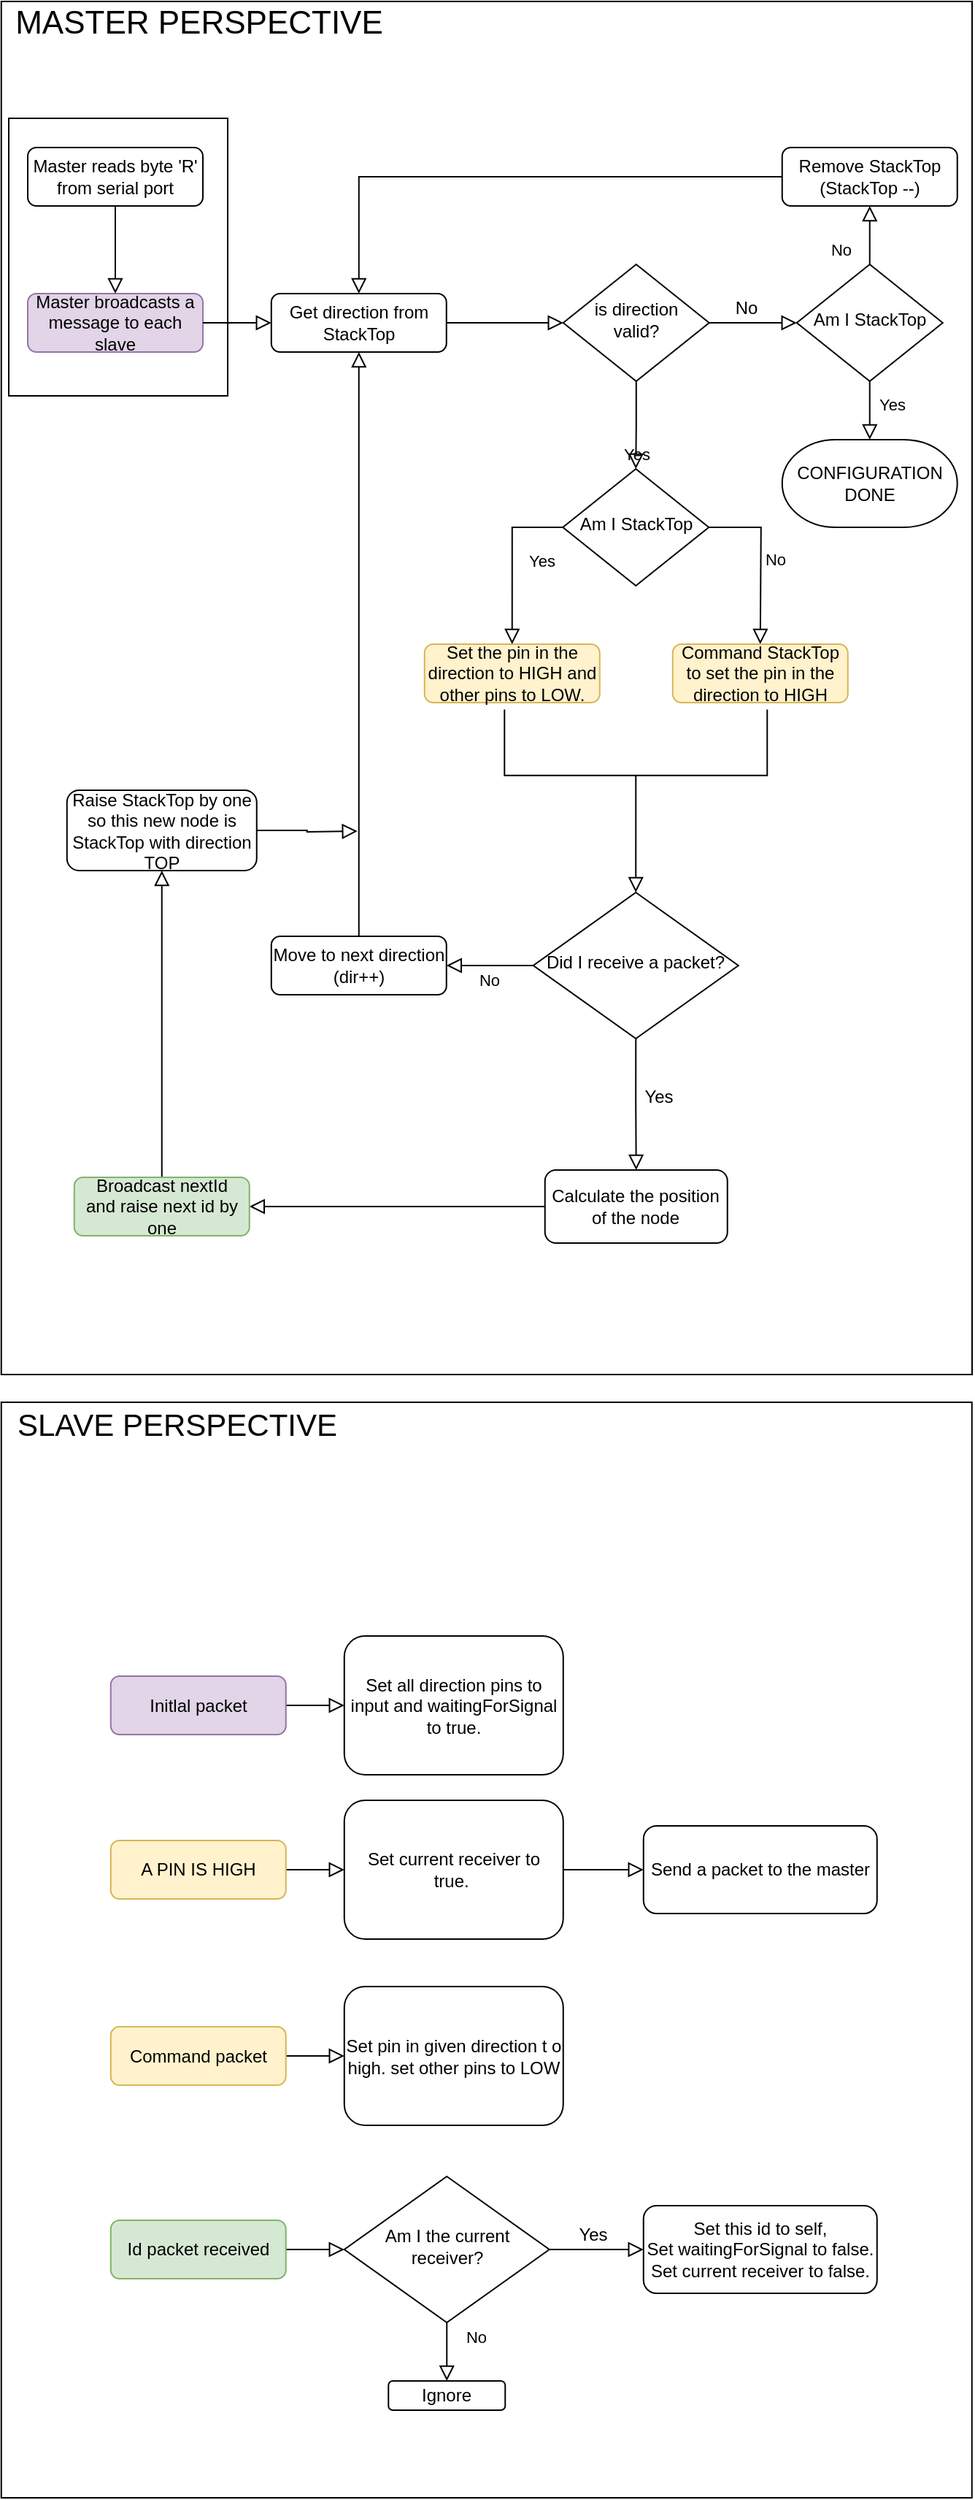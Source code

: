 <mxfile version="14.8.0" type="device"><diagram id="C5RBs43oDa-KdzZeNtuy" name="Page-1"><mxGraphModel dx="3716" dy="1122" grid="1" gridSize="10" guides="1" tooltips="1" connect="1" arrows="1" fold="1" page="1" pageScale="1" pageWidth="827" pageHeight="1169" math="0" shadow="0"><root><mxCell id="WIyWlLk6GJQsqaUBKTNV-0"/><mxCell id="WIyWlLk6GJQsqaUBKTNV-1" parent="WIyWlLk6GJQsqaUBKTNV-0"/><mxCell id="qq7VCsL5Ztu8LXVthiKL-146" value="" style="rounded=0;whiteSpace=wrap;html=1;shadow=0;glass=0;fontSize=12;strokeColor=#000000;strokeWidth=1;align=center;fillColor=none;" parent="WIyWlLk6GJQsqaUBKTNV-1" vertex="1"><mxGeometry x="-965.12" y="1379" width="665" height="750" as="geometry"/></mxCell><mxCell id="qq7VCsL5Ztu8LXVthiKL-145" value="" style="rounded=0;whiteSpace=wrap;html=1;shadow=0;glass=0;fontSize=12;strokeColor=#000000;strokeWidth=1;align=center;fillColor=none;" parent="WIyWlLk6GJQsqaUBKTNV-1" vertex="1"><mxGeometry x="-965.12" y="420" width="665.12" height="940" as="geometry"/></mxCell><mxCell id="WIyWlLk6GJQsqaUBKTNV-3" value="Master broadcasts a message to each slave" style="rounded=1;whiteSpace=wrap;html=1;fontSize=12;glass=0;strokeWidth=1;shadow=0;fillColor=#e1d5e7;strokeColor=#9673a6;" parent="WIyWlLk6GJQsqaUBKTNV-1" vertex="1"><mxGeometry x="-947" y="620" width="120" height="40" as="geometry"/></mxCell><mxCell id="WIyWlLk6GJQsqaUBKTNV-4" value="Yes" style="rounded=0;html=1;jettySize=auto;orthogonalLoop=1;fontSize=11;endArrow=block;endFill=0;endSize=8;strokeWidth=1;shadow=0;labelBackgroundColor=none;edgeStyle=orthogonalEdgeStyle;entryX=0.5;entryY=0;entryDx=0;entryDy=0;" parent="WIyWlLk6GJQsqaUBKTNV-1" source="WIyWlLk6GJQsqaUBKTNV-6" target="qq7VCsL5Ztu8LXVthiKL-44" edge="1"><mxGeometry y="20" relative="1" as="geometry"><mxPoint as="offset"/><mxPoint x="-527.12" y="770" as="targetPoint"/></mxGeometry></mxCell><mxCell id="WIyWlLk6GJQsqaUBKTNV-5" value="No" style="edgeStyle=orthogonalEdgeStyle;rounded=0;html=1;jettySize=auto;orthogonalLoop=1;fontSize=11;endArrow=block;endFill=0;endSize=8;strokeWidth=1;shadow=0;labelBackgroundColor=none;exitX=0.5;exitY=0;exitDx=0;exitDy=0;" parent="WIyWlLk6GJQsqaUBKTNV-1" source="qq7VCsL5Ztu8LXVthiKL-32" target="WIyWlLk6GJQsqaUBKTNV-7" edge="1"><mxGeometry x="-0.5" y="20" relative="1" as="geometry"><mxPoint as="offset"/></mxGeometry></mxCell><mxCell id="qq7VCsL5Ztu8LXVthiKL-33" style="edgeStyle=orthogonalEdgeStyle;rounded=0;orthogonalLoop=1;jettySize=auto;html=1;exitX=1;exitY=0.5;exitDx=0;exitDy=0;entryX=0;entryY=0.5;entryDx=0;entryDy=0;fontSize=12;endArrow=block;endFill=0;endSize=8;" parent="WIyWlLk6GJQsqaUBKTNV-1" source="WIyWlLk6GJQsqaUBKTNV-6" target="qq7VCsL5Ztu8LXVthiKL-32" edge="1"><mxGeometry relative="1" as="geometry"/></mxCell><mxCell id="WIyWlLk6GJQsqaUBKTNV-6" value="is direction valid?" style="rhombus;whiteSpace=wrap;html=1;shadow=0;fontFamily=Helvetica;fontSize=12;align=center;strokeWidth=1;spacing=6;spacingTop=-4;" parent="WIyWlLk6GJQsqaUBKTNV-1" vertex="1"><mxGeometry x="-580.12" y="600" width="100" height="80" as="geometry"/></mxCell><mxCell id="qq7VCsL5Ztu8LXVthiKL-36" style="edgeStyle=orthogonalEdgeStyle;rounded=0;orthogonalLoop=1;jettySize=auto;html=1;exitX=0;exitY=0.5;exitDx=0;exitDy=0;entryX=0.5;entryY=0;entryDx=0;entryDy=0;fontSize=12;endArrow=block;endFill=0;endSize=8;" parent="WIyWlLk6GJQsqaUBKTNV-1" source="WIyWlLk6GJQsqaUBKTNV-7" target="qq7VCsL5Ztu8LXVthiKL-9" edge="1"><mxGeometry relative="1" as="geometry"><Array as="points"><mxPoint x="-720" y="540"/></Array></mxGeometry></mxCell><mxCell id="WIyWlLk6GJQsqaUBKTNV-7" value="Remove StackTop (StackTop --)" style="rounded=1;whiteSpace=wrap;html=1;fontSize=12;glass=0;strokeWidth=1;shadow=0;" parent="WIyWlLk6GJQsqaUBKTNV-1" vertex="1"><mxGeometry x="-430.12" y="520" width="120" height="40" as="geometry"/></mxCell><mxCell id="qq7VCsL5Ztu8LXVthiKL-1" style="edgeStyle=orthogonalEdgeStyle;rounded=0;orthogonalLoop=1;jettySize=auto;html=1;exitX=0.5;exitY=1;exitDx=0;exitDy=0;endArrow=block;endFill=0;endSize=8;entryX=0.5;entryY=0;entryDx=0;entryDy=0;" parent="WIyWlLk6GJQsqaUBKTNV-1" source="qq7VCsL5Ztu8LXVthiKL-0" target="WIyWlLk6GJQsqaUBKTNV-3" edge="1"><mxGeometry relative="1" as="geometry"><mxPoint x="-905.12" y="620" as="targetPoint"/><Array as="points"/></mxGeometry></mxCell><mxCell id="qq7VCsL5Ztu8LXVthiKL-0" value="Master reads byte 'R' from serial port" style="rounded=1;whiteSpace=wrap;html=1;fontSize=12;glass=0;strokeWidth=1;shadow=0;" parent="WIyWlLk6GJQsqaUBKTNV-1" vertex="1"><mxGeometry x="-947" y="520" width="120" height="40" as="geometry"/></mxCell><mxCell id="qq7VCsL5Ztu8LXVthiKL-10" style="edgeStyle=orthogonalEdgeStyle;rounded=0;orthogonalLoop=1;jettySize=auto;html=1;entryX=0;entryY=0.5;entryDx=0;entryDy=0;fontSize=17;endArrow=block;endFill=0;endSize=8;startArrow=none;exitX=1;exitY=0.5;exitDx=0;exitDy=0;" parent="WIyWlLk6GJQsqaUBKTNV-1" source="WIyWlLk6GJQsqaUBKTNV-3" target="qq7VCsL5Ztu8LXVthiKL-9" edge="1"><mxGeometry relative="1" as="geometry"><mxPoint x="-845.12" y="640" as="sourcePoint"/><mxPoint x="-785.12" y="640" as="targetPoint"/></mxGeometry></mxCell><mxCell id="qq7VCsL5Ztu8LXVthiKL-11" style="edgeStyle=orthogonalEdgeStyle;rounded=0;orthogonalLoop=1;jettySize=auto;html=1;exitX=1;exitY=0.5;exitDx=0;exitDy=0;entryX=0;entryY=0.5;entryDx=0;entryDy=0;fontSize=17;endArrow=block;endFill=0;endSize=8;" parent="WIyWlLk6GJQsqaUBKTNV-1" source="qq7VCsL5Ztu8LXVthiKL-9" target="WIyWlLk6GJQsqaUBKTNV-6" edge="1"><mxGeometry relative="1" as="geometry"/></mxCell><mxCell id="qq7VCsL5Ztu8LXVthiKL-9" value="Get direction from StackTop" style="rounded=1;whiteSpace=wrap;html=1;fontSize=12;glass=0;strokeWidth=1;shadow=0;" parent="WIyWlLk6GJQsqaUBKTNV-1" vertex="1"><mxGeometry x="-780.12" y="620" width="120" height="40" as="geometry"/></mxCell><mxCell id="qq7VCsL5Ztu8LXVthiKL-15" value="Set the pin in the direction to HIGH and other pins to LOW." style="rounded=1;whiteSpace=wrap;html=1;fontSize=12;glass=0;strokeWidth=1;shadow=0;fillColor=#fff2cc;strokeColor=#d6b656;" parent="WIyWlLk6GJQsqaUBKTNV-1" vertex="1"><mxGeometry x="-675.12" y="860" width="120" height="40" as="geometry"/></mxCell><mxCell id="qq7VCsL5Ztu8LXVthiKL-70" style="edgeStyle=orthogonalEdgeStyle;rounded=0;orthogonalLoop=1;jettySize=auto;html=1;exitX=0.5;exitY=1;exitDx=0;exitDy=0;entryX=0.5;entryY=0;entryDx=0;entryDy=0;fontSize=12;endArrow=block;endFill=0;endSize=8;" parent="WIyWlLk6GJQsqaUBKTNV-1" source="qq7VCsL5Ztu8LXVthiKL-16" target="qq7VCsL5Ztu8LXVthiKL-68" edge="1"><mxGeometry relative="1" as="geometry"/></mxCell><mxCell id="qq7VCsL5Ztu8LXVthiKL-16" value="Did I receive a packet?" style="rhombus;whiteSpace=wrap;html=1;shadow=0;fontFamily=Helvetica;fontSize=12;align=center;strokeWidth=1;spacing=6;spacingTop=-4;rounded=0;fillColor=#FFFFFF;" parent="WIyWlLk6GJQsqaUBKTNV-1" vertex="1"><mxGeometry x="-600.62" y="1030" width="140.5" height="100" as="geometry"/></mxCell><mxCell id="qq7VCsL5Ztu8LXVthiKL-20" value="No" style="edgeStyle=orthogonalEdgeStyle;rounded=0;html=1;jettySize=auto;orthogonalLoop=1;fontSize=11;endArrow=block;endFill=0;endSize=8;strokeWidth=1;shadow=0;labelBackgroundColor=none;exitX=0;exitY=0.5;exitDx=0;exitDy=0;entryX=1;entryY=0.5;entryDx=0;entryDy=0;" parent="WIyWlLk6GJQsqaUBKTNV-1" source="qq7VCsL5Ztu8LXVthiKL-16" target="qq7VCsL5Ztu8LXVthiKL-21" edge="1"><mxGeometry y="10" relative="1" as="geometry"><mxPoint as="offset"/><mxPoint x="-635.12" y="1070" as="sourcePoint"/><mxPoint x="-670.12" y="1080" as="targetPoint"/></mxGeometry></mxCell><mxCell id="qq7VCsL5Ztu8LXVthiKL-22" style="edgeStyle=orthogonalEdgeStyle;rounded=0;orthogonalLoop=1;jettySize=auto;html=1;exitX=0.5;exitY=0;exitDx=0;exitDy=0;entryX=0.5;entryY=1;entryDx=0;entryDy=0;fontSize=17;endArrow=block;endFill=0;endSize=8;" parent="WIyWlLk6GJQsqaUBKTNV-1" source="qq7VCsL5Ztu8LXVthiKL-21" target="qq7VCsL5Ztu8LXVthiKL-9" edge="1"><mxGeometry relative="1" as="geometry"/></mxCell><mxCell id="qq7VCsL5Ztu8LXVthiKL-21" value="Move to next direction (dir++)" style="rounded=1;whiteSpace=wrap;html=1;fontSize=12;glass=0;strokeWidth=1;shadow=0;" parent="WIyWlLk6GJQsqaUBKTNV-1" vertex="1"><mxGeometry x="-780.12" y="1060" width="120" height="40" as="geometry"/></mxCell><mxCell id="qq7VCsL5Ztu8LXVthiKL-67" style="edgeStyle=orthogonalEdgeStyle;rounded=0;orthogonalLoop=1;jettySize=auto;html=1;exitX=0;exitY=0.5;exitDx=0;exitDy=0;fontSize=12;endArrow=block;endFill=0;endSize=8;entryX=1;entryY=0.5;entryDx=0;entryDy=0;" parent="WIyWlLk6GJQsqaUBKTNV-1" source="qq7VCsL5Ztu8LXVthiKL-68" target="qq7VCsL5Ztu8LXVthiKL-62" edge="1"><mxGeometry relative="1" as="geometry"><mxPoint x="-665.12" y="1245" as="targetPoint"/><mxPoint x="-600.62" y="1232.5" as="sourcePoint"/></mxGeometry></mxCell><mxCell id="qq7VCsL5Ztu8LXVthiKL-25" value="MASTER PERSPECTIVE" style="text;html=1;align=center;verticalAlign=middle;resizable=0;points=[];autosize=1;strokeColor=none;fontSize=22;" parent="WIyWlLk6GJQsqaUBKTNV-1" vertex="1"><mxGeometry x="-965.12" y="420" width="270" height="30" as="geometry"/></mxCell><mxCell id="qq7VCsL5Ztu8LXVthiKL-32" value="Am I StackTop" style="rhombus;whiteSpace=wrap;html=1;shadow=0;fontFamily=Helvetica;fontSize=12;align=center;strokeWidth=1;spacing=6;spacingTop=-4;" parent="WIyWlLk6GJQsqaUBKTNV-1" vertex="1"><mxGeometry x="-420.12" y="600" width="100" height="80" as="geometry"/></mxCell><mxCell id="qq7VCsL5Ztu8LXVthiKL-34" value="No" style="text;html=1;align=center;verticalAlign=middle;resizable=0;points=[];autosize=1;strokeColor=none;fontSize=12;" parent="WIyWlLk6GJQsqaUBKTNV-1" vertex="1"><mxGeometry x="-470.12" y="620" width="30" height="20" as="geometry"/></mxCell><mxCell id="qq7VCsL5Ztu8LXVthiKL-38" value="Yes" style="rounded=0;html=1;jettySize=auto;orthogonalLoop=1;fontSize=11;endArrow=block;endFill=0;endSize=8;strokeWidth=1;shadow=0;labelBackgroundColor=none;edgeStyle=orthogonalEdgeStyle;entryX=0.5;entryY=0;entryDx=0;entryDy=0;exitX=0.5;exitY=1;exitDx=0;exitDy=0;entryPerimeter=0;" parent="WIyWlLk6GJQsqaUBKTNV-1" source="qq7VCsL5Ztu8LXVthiKL-32" target="qq7VCsL5Ztu8LXVthiKL-41" edge="1"><mxGeometry x="-0.2" y="15" relative="1" as="geometry"><mxPoint as="offset"/><mxPoint x="-360.62" y="710" as="sourcePoint"/><mxPoint x="-360.62" y="810" as="targetPoint"/></mxGeometry></mxCell><mxCell id="qq7VCsL5Ztu8LXVthiKL-41" value="CONFIGURATION DONE" style="strokeWidth=1;html=1;shape=mxgraph.flowchart.terminator;whiteSpace=wrap;glass=0;fontSize=12;fillColor=#ffffff;align=center;" parent="WIyWlLk6GJQsqaUBKTNV-1" vertex="1"><mxGeometry x="-430.12" y="720" width="120" height="60" as="geometry"/></mxCell><mxCell id="qq7VCsL5Ztu8LXVthiKL-44" value="Am I StackTop" style="rhombus;whiteSpace=wrap;html=1;shadow=0;fontFamily=Helvetica;fontSize=12;align=center;strokeWidth=1;spacing=6;spacingTop=-4;" parent="WIyWlLk6GJQsqaUBKTNV-1" vertex="1"><mxGeometry x="-580.37" y="740" width="100" height="80" as="geometry"/></mxCell><mxCell id="qq7VCsL5Ztu8LXVthiKL-47" value="Yes" style="rounded=0;html=1;jettySize=auto;orthogonalLoop=1;fontSize=11;endArrow=block;endFill=0;endSize=8;strokeWidth=1;shadow=0;labelBackgroundColor=none;edgeStyle=orthogonalEdgeStyle;entryX=0.5;entryY=0;entryDx=0;entryDy=0;exitX=0;exitY=0.5;exitDx=0;exitDy=0;" parent="WIyWlLk6GJQsqaUBKTNV-1" source="qq7VCsL5Ztu8LXVthiKL-44" target="qq7VCsL5Ztu8LXVthiKL-15" edge="1"><mxGeometry y="20" relative="1" as="geometry"><mxPoint as="offset"/><mxPoint x="-520.12" y="690" as="sourcePoint"/><mxPoint x="-520.37" y="750" as="targetPoint"/></mxGeometry></mxCell><mxCell id="qq7VCsL5Ztu8LXVthiKL-50" value="No" style="edgeStyle=orthogonalEdgeStyle;rounded=0;html=1;jettySize=auto;orthogonalLoop=1;fontSize=11;endArrow=block;endFill=0;endSize=8;strokeWidth=1;shadow=0;labelBackgroundColor=none;exitX=1;exitY=0.5;exitDx=0;exitDy=0;" parent="WIyWlLk6GJQsqaUBKTNV-1" source="qq7VCsL5Ztu8LXVthiKL-44" edge="1"><mxGeometry y="10" relative="1" as="geometry"><mxPoint as="offset"/><mxPoint x="-590.62" y="1090" as="sourcePoint"/><mxPoint x="-445.12" y="860" as="targetPoint"/></mxGeometry></mxCell><mxCell id="qq7VCsL5Ztu8LXVthiKL-51" value="Command StackTop to set the pin in the direction to HIGH" style="rounded=1;whiteSpace=wrap;html=1;fontSize=12;glass=0;strokeWidth=1;shadow=0;fillColor=#fff2cc;strokeColor=#d6b656;" parent="WIyWlLk6GJQsqaUBKTNV-1" vertex="1"><mxGeometry x="-505.12" y="860" width="120" height="40" as="geometry"/></mxCell><mxCell id="qq7VCsL5Ztu8LXVthiKL-53" style="edgeStyle=orthogonalEdgeStyle;rounded=0;orthogonalLoop=1;jettySize=auto;html=1;exitX=0;exitY=0.5;exitDx=0;exitDy=0;exitPerimeter=0;entryX=0.5;entryY=0;entryDx=0;entryDy=0;fontSize=12;endArrow=block;endFill=0;endSize=8;" parent="WIyWlLk6GJQsqaUBKTNV-1" source="qq7VCsL5Ztu8LXVthiKL-52" target="qq7VCsL5Ztu8LXVthiKL-16" edge="1"><mxGeometry relative="1" as="geometry"/></mxCell><mxCell id="qq7VCsL5Ztu8LXVthiKL-52" value="" style="strokeWidth=1;html=1;shape=mxgraph.flowchart.annotation_2;align=left;labelPosition=right;pointerEvents=1;glass=0;fontSize=12;fillColor=#ffffff;rotation=-90;" parent="WIyWlLk6GJQsqaUBKTNV-1" vertex="1"><mxGeometry x="-575.49" y="859.88" width="90.25" height="180" as="geometry"/></mxCell><mxCell id="qq7VCsL5Ztu8LXVthiKL-72" style="edgeStyle=orthogonalEdgeStyle;rounded=0;orthogonalLoop=1;jettySize=auto;html=1;exitX=0.5;exitY=0;exitDx=0;exitDy=0;entryX=0.5;entryY=1;entryDx=0;entryDy=0;fontSize=12;endArrow=block;endFill=0;endSize=8;" parent="WIyWlLk6GJQsqaUBKTNV-1" source="qq7VCsL5Ztu8LXVthiKL-62" target="qq7VCsL5Ztu8LXVthiKL-65" edge="1"><mxGeometry relative="1" as="geometry"/></mxCell><mxCell id="qq7VCsL5Ztu8LXVthiKL-62" value="Broadcast nextId&lt;br&gt;and raise next id by one" style="rounded=1;whiteSpace=wrap;html=1;fontSize=12;glass=0;strokeWidth=1;shadow=0;fillColor=#d5e8d4;strokeColor=#82b366;" parent="WIyWlLk6GJQsqaUBKTNV-1" vertex="1"><mxGeometry x="-915.12" y="1225" width="120" height="40" as="geometry"/></mxCell><mxCell id="qq7VCsL5Ztu8LXVthiKL-73" style="edgeStyle=orthogonalEdgeStyle;rounded=0;orthogonalLoop=1;jettySize=auto;html=1;exitX=1;exitY=0.5;exitDx=0;exitDy=0;fontSize=12;endArrow=block;endFill=0;endSize=8;" parent="WIyWlLk6GJQsqaUBKTNV-1" source="qq7VCsL5Ztu8LXVthiKL-65" edge="1"><mxGeometry relative="1" as="geometry"><mxPoint x="-721.12" y="988" as="targetPoint"/></mxGeometry></mxCell><mxCell id="qq7VCsL5Ztu8LXVthiKL-65" value="Raise StackTop by one so this new node is StackTop with direction TOP" style="rounded=1;whiteSpace=wrap;html=1;fontSize=12;glass=0;strokeWidth=1;shadow=0;" parent="WIyWlLk6GJQsqaUBKTNV-1" vertex="1"><mxGeometry x="-920.12" y="960" width="130" height="55" as="geometry"/></mxCell><mxCell id="qq7VCsL5Ztu8LXVthiKL-68" value="Calculate the position of the node" style="rounded=1;whiteSpace=wrap;html=1;fontSize=12;glass=0;strokeWidth=1;shadow=0;" parent="WIyWlLk6GJQsqaUBKTNV-1" vertex="1"><mxGeometry x="-592.62" y="1220" width="125" height="50" as="geometry"/></mxCell><mxCell id="qq7VCsL5Ztu8LXVthiKL-71" value="Yes" style="text;html=1;align=center;verticalAlign=middle;resizable=0;points=[];autosize=1;strokeColor=none;fontSize=12;" parent="WIyWlLk6GJQsqaUBKTNV-1" vertex="1"><mxGeometry x="-535.12" y="1160" width="40" height="20" as="geometry"/></mxCell><mxCell id="qq7VCsL5Ztu8LXVthiKL-79" value="Send a packet to the master" style="rounded=1;whiteSpace=wrap;html=1;fontSize=12;glass=0;strokeWidth=1;shadow=0;" parent="WIyWlLk6GJQsqaUBKTNV-1" vertex="1"><mxGeometry x="-525.12" y="1669" width="160" height="60" as="geometry"/></mxCell><mxCell id="qq7VCsL5Ztu8LXVthiKL-80" style="edgeStyle=orthogonalEdgeStyle;rounded=0;orthogonalLoop=1;jettySize=auto;html=1;exitX=1;exitY=0.5;exitDx=0;exitDy=0;entryX=0;entryY=0.5;entryDx=0;entryDy=0;fontSize=17;endArrow=block;endFill=0;endSize=8;startArrow=none;" parent="WIyWlLk6GJQsqaUBKTNV-1" source="qq7VCsL5Ztu8LXVthiKL-81" target="qq7VCsL5Ztu8LXVthiKL-83" edge="1"><mxGeometry relative="1" as="geometry"><mxPoint x="-582.12" y="1699" as="sourcePoint"/><mxPoint x="-700.12" y="1699" as="targetPoint"/></mxGeometry></mxCell><mxCell id="qq7VCsL5Ztu8LXVthiKL-81" value="A PIN IS HIGH" style="rounded=1;whiteSpace=wrap;html=1;fontSize=12;glass=0;strokeWidth=1;shadow=0;fillColor=#fff2cc;strokeColor=#d6b656;" parent="WIyWlLk6GJQsqaUBKTNV-1" vertex="1"><mxGeometry x="-890.12" y="1679" width="120" height="40" as="geometry"/></mxCell><mxCell id="qq7VCsL5Ztu8LXVthiKL-82" style="edgeStyle=orthogonalEdgeStyle;rounded=0;orthogonalLoop=1;jettySize=auto;html=1;exitX=1;exitY=0.5;exitDx=0;exitDy=0;fontSize=17;endArrow=block;endFill=0;endSize=8;entryX=0;entryY=0.5;entryDx=0;entryDy=0;" parent="WIyWlLk6GJQsqaUBKTNV-1" source="qq7VCsL5Ztu8LXVthiKL-83" target="qq7VCsL5Ztu8LXVthiKL-79" edge="1"><mxGeometry relative="1" as="geometry"><mxPoint x="-530.12" y="1699" as="targetPoint"/></mxGeometry></mxCell><mxCell id="qq7VCsL5Ztu8LXVthiKL-83" value="Set current receiver to true.&amp;nbsp;" style="rounded=1;whiteSpace=wrap;html=1;fontSize=12;glass=0;strokeWidth=1;shadow=0;" parent="WIyWlLk6GJQsqaUBKTNV-1" vertex="1"><mxGeometry x="-730.12" y="1651.5" width="150" height="95" as="geometry"/></mxCell><mxCell id="qq7VCsL5Ztu8LXVthiKL-92" value="SLAVE PERSPECTIVE" style="text;html=1;align=center;verticalAlign=middle;resizable=0;points=[];autosize=1;strokeColor=none;fontSize=21;" parent="WIyWlLk6GJQsqaUBKTNV-1" vertex="1"><mxGeometry x="-960.12" y="1379" width="230" height="30" as="geometry"/></mxCell><mxCell id="qq7VCsL5Ztu8LXVthiKL-111" value="Set this id to self,&lt;br&gt;Set waitingForSignal to false.&lt;br&gt;Set current receiver to false." style="rounded=1;whiteSpace=wrap;html=1;fontSize=12;glass=0;strokeWidth=1;shadow=0;" parent="WIyWlLk6GJQsqaUBKTNV-1" vertex="1"><mxGeometry x="-525.12" y="1929" width="160" height="60" as="geometry"/></mxCell><mxCell id="qq7VCsL5Ztu8LXVthiKL-112" style="edgeStyle=orthogonalEdgeStyle;rounded=0;orthogonalLoop=1;jettySize=auto;html=1;exitX=1;exitY=0.5;exitDx=0;exitDy=0;entryX=0;entryY=0.5;entryDx=0;entryDy=0;fontSize=17;endArrow=block;endFill=0;endSize=8;startArrow=none;" parent="WIyWlLk6GJQsqaUBKTNV-1" source="qq7VCsL5Ztu8LXVthiKL-113" edge="1"><mxGeometry relative="1" as="geometry"><mxPoint x="-582.12" y="1959" as="sourcePoint"/><mxPoint x="-730.12" y="1959" as="targetPoint"/></mxGeometry></mxCell><mxCell id="qq7VCsL5Ztu8LXVthiKL-113" value="Id packet received" style="rounded=1;whiteSpace=wrap;html=1;fontSize=12;glass=0;strokeWidth=1;shadow=0;fillColor=#d5e8d4;strokeColor=#82b366;" parent="WIyWlLk6GJQsqaUBKTNV-1" vertex="1"><mxGeometry x="-890.12" y="1939" width="120" height="40" as="geometry"/></mxCell><mxCell id="qq7VCsL5Ztu8LXVthiKL-114" style="edgeStyle=orthogonalEdgeStyle;rounded=0;orthogonalLoop=1;jettySize=auto;html=1;exitX=1;exitY=0.5;exitDx=0;exitDy=0;fontSize=17;endArrow=block;endFill=0;endSize=8;entryX=0;entryY=0.5;entryDx=0;entryDy=0;" parent="WIyWlLk6GJQsqaUBKTNV-1" source="qq7VCsL5Ztu8LXVthiKL-116" target="qq7VCsL5Ztu8LXVthiKL-111" edge="1"><mxGeometry relative="1" as="geometry"><mxPoint x="-580.12" y="1959" as="sourcePoint"/><mxPoint x="-530.12" y="1959" as="targetPoint"/></mxGeometry></mxCell><mxCell id="qq7VCsL5Ztu8LXVthiKL-116" value="Am I the current receiver?" style="rhombus;whiteSpace=wrap;html=1;shadow=0;fontFamily=Helvetica;fontSize=12;align=center;strokeWidth=1;spacing=6;spacingTop=-4;rounded=0;fillColor=#FFFFFF;" parent="WIyWlLk6GJQsqaUBKTNV-1" vertex="1"><mxGeometry x="-730.12" y="1909" width="140.5" height="100" as="geometry"/></mxCell><mxCell id="qq7VCsL5Ztu8LXVthiKL-118" value="Yes" style="text;html=1;align=center;verticalAlign=middle;resizable=0;points=[];autosize=1;strokeColor=none;fontSize=12;" parent="WIyWlLk6GJQsqaUBKTNV-1" vertex="1"><mxGeometry x="-580.12" y="1939" width="40" height="20" as="geometry"/></mxCell><mxCell id="qq7VCsL5Ztu8LXVthiKL-121" value="No" style="edgeStyle=orthogonalEdgeStyle;rounded=0;html=1;jettySize=auto;orthogonalLoop=1;fontSize=11;endArrow=block;endFill=0;endSize=8;strokeWidth=1;shadow=0;labelBackgroundColor=none;exitX=0.5;exitY=1;exitDx=0;exitDy=0;entryX=0.5;entryY=0;entryDx=0;entryDy=0;" parent="WIyWlLk6GJQsqaUBKTNV-1" source="qq7VCsL5Ztu8LXVthiKL-116" target="qq7VCsL5Ztu8LXVthiKL-122" edge="1"><mxGeometry x="-0.5" y="20" relative="1" as="geometry"><mxPoint as="offset"/><mxPoint x="-925.12" y="1391.5" as="sourcePoint"/><mxPoint x="-660.12" y="2051.5" as="targetPoint"/></mxGeometry></mxCell><mxCell id="qq7VCsL5Ztu8LXVthiKL-122" value="Ignore" style="rounded=1;whiteSpace=wrap;html=1;fontSize=12;glass=0;strokeWidth=1;shadow=0;" parent="WIyWlLk6GJQsqaUBKTNV-1" vertex="1"><mxGeometry x="-699.87" y="2049" width="80" height="20" as="geometry"/></mxCell><mxCell id="qq7VCsL5Ztu8LXVthiKL-125" style="edgeStyle=orthogonalEdgeStyle;rounded=0;orthogonalLoop=1;jettySize=auto;html=1;exitX=1;exitY=0.5;exitDx=0;exitDy=0;entryX=0;entryY=0.5;entryDx=0;entryDy=0;fontSize=17;endArrow=block;endFill=0;endSize=8;startArrow=none;" parent="WIyWlLk6GJQsqaUBKTNV-1" source="qq7VCsL5Ztu8LXVthiKL-126" target="qq7VCsL5Ztu8LXVthiKL-128" edge="1"><mxGeometry relative="1" as="geometry"><mxPoint x="-582.12" y="1586.5" as="sourcePoint"/><mxPoint x="-700.12" y="1586.5" as="targetPoint"/></mxGeometry></mxCell><mxCell id="qq7VCsL5Ztu8LXVthiKL-126" value="Initlal packet" style="rounded=1;whiteSpace=wrap;html=1;fontSize=12;glass=0;strokeWidth=1;shadow=0;fillColor=#e1d5e7;strokeColor=#9673a6;" parent="WIyWlLk6GJQsqaUBKTNV-1" vertex="1"><mxGeometry x="-890.12" y="1566.5" width="120" height="40" as="geometry"/></mxCell><mxCell id="qq7VCsL5Ztu8LXVthiKL-128" value="Set all direction pins to input and waitingForSignal to true." style="rounded=1;whiteSpace=wrap;html=1;fontSize=12;glass=0;strokeWidth=1;shadow=0;" parent="WIyWlLk6GJQsqaUBKTNV-1" vertex="1"><mxGeometry x="-730.12" y="1539" width="150" height="95" as="geometry"/></mxCell><mxCell id="qq7VCsL5Ztu8LXVthiKL-139" style="edgeStyle=orthogonalEdgeStyle;rounded=0;orthogonalLoop=1;jettySize=auto;html=1;exitX=1;exitY=0.5;exitDx=0;exitDy=0;entryX=0;entryY=0.5;entryDx=0;entryDy=0;fontSize=17;endArrow=block;endFill=0;endSize=8;startArrow=none;" parent="WIyWlLk6GJQsqaUBKTNV-1" source="qq7VCsL5Ztu8LXVthiKL-140" target="qq7VCsL5Ztu8LXVthiKL-142" edge="1"><mxGeometry relative="1" as="geometry"><mxPoint x="-582.12" y="1826.5" as="sourcePoint"/><mxPoint x="-700.12" y="1826.5" as="targetPoint"/></mxGeometry></mxCell><mxCell id="qq7VCsL5Ztu8LXVthiKL-140" value="Command packet" style="rounded=1;whiteSpace=wrap;html=1;fontSize=12;glass=0;strokeWidth=1;shadow=0;fillColor=#fff2cc;strokeColor=#d6b656;" parent="WIyWlLk6GJQsqaUBKTNV-1" vertex="1"><mxGeometry x="-890.12" y="1806.5" width="120" height="40" as="geometry"/></mxCell><mxCell id="qq7VCsL5Ztu8LXVthiKL-142" value="Set pin in given direction t o high. set other pins to LOW" style="rounded=1;whiteSpace=wrap;html=1;fontSize=12;glass=0;strokeWidth=1;shadow=0;" parent="WIyWlLk6GJQsqaUBKTNV-1" vertex="1"><mxGeometry x="-730.12" y="1779" width="150" height="95" as="geometry"/></mxCell><mxCell id="BSokRFxFF_bSneDZZ51g-0" value="" style="rounded=0;whiteSpace=wrap;html=1;fillColor=none;" vertex="1" parent="WIyWlLk6GJQsqaUBKTNV-1"><mxGeometry x="-960" y="500" width="150" height="190" as="geometry"/></mxCell></root></mxGraphModel></diagram></mxfile>